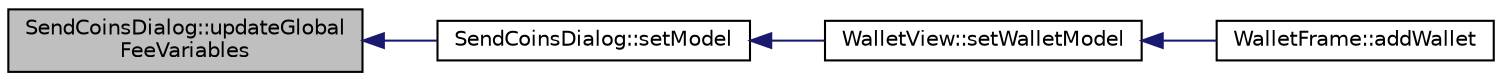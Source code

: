 digraph "SendCoinsDialog::updateGlobalFeeVariables"
{
  edge [fontname="Helvetica",fontsize="10",labelfontname="Helvetica",labelfontsize="10"];
  node [fontname="Helvetica",fontsize="10",shape=record];
  rankdir="LR";
  Node1810 [label="SendCoinsDialog::updateGlobal\lFeeVariables",height=0.2,width=0.4,color="black", fillcolor="grey75", style="filled", fontcolor="black"];
  Node1810 -> Node1811 [dir="back",color="midnightblue",fontsize="10",style="solid",fontname="Helvetica"];
  Node1811 [label="SendCoinsDialog::setModel",height=0.2,width=0.4,color="black", fillcolor="white", style="filled",URL="$class_send_coins_dialog.html#a73a6c1b1850a334ee652ac167713a2aa"];
  Node1811 -> Node1812 [dir="back",color="midnightblue",fontsize="10",style="solid",fontname="Helvetica"];
  Node1812 [label="WalletView::setWalletModel",height=0.2,width=0.4,color="black", fillcolor="white", style="filled",URL="$class_wallet_view.html#a0a37ff693a4f9c1e5ddc23f9cd3913be",tooltip="Set the wallet model. "];
  Node1812 -> Node1813 [dir="back",color="midnightblue",fontsize="10",style="solid",fontname="Helvetica"];
  Node1813 [label="WalletFrame::addWallet",height=0.2,width=0.4,color="black", fillcolor="white", style="filled",URL="$class_wallet_frame.html#aa199c3f27654199d84c365cf86167d86"];
}
